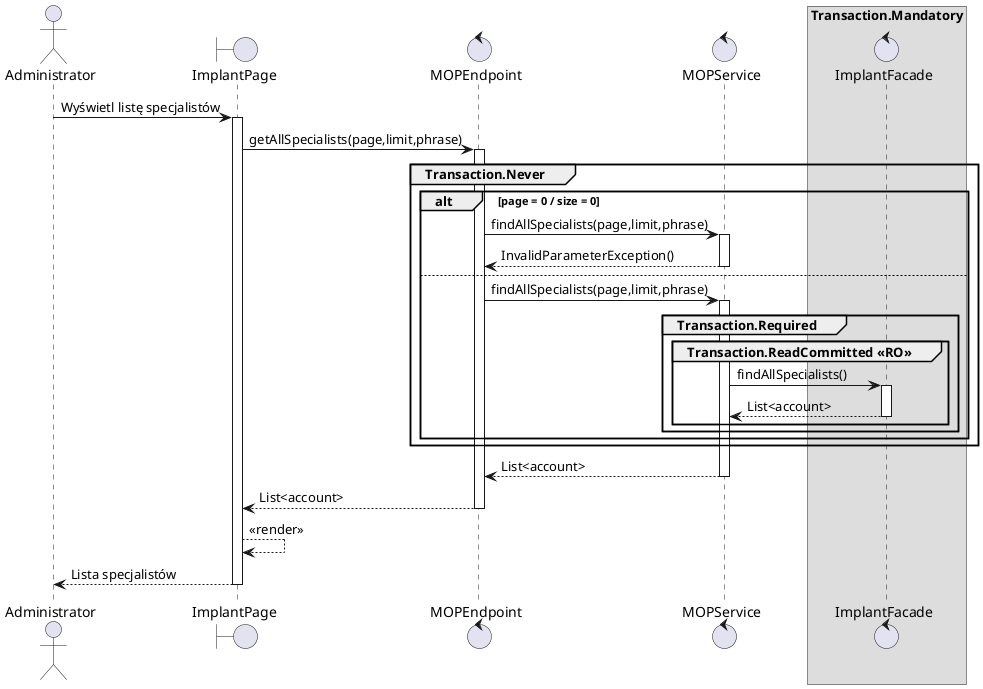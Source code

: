 @startuml MOP.6 przeglądaj listę specjalistów

actor Administrator as client
boundary ImplantPage as gui
control MOPEndpoint as controller
control MOPService as service
control ImplantFacade as facade

skinparam backgroundcolor transparent
box Transaction.Mandatory 
    participant facade
end box

client -> gui ++ : Wyświetl listę specjalistów
gui -> controller ++ :  getAllSpecialists(page,limit,phrase)
group Transaction.Never
    alt page = 0 / size = 0 
    controller -> service ++ : findAllSpecialists(page,limit,phrase)
    return InvalidParameterException()
    else
    controller -> service ++ : findAllSpecialists(page,limit,phrase)
    group Transaction.Required
        group Transaction.ReadCommitted <<RO>>
            service -> facade ++ : findAllSpecialists()
            return List<account>
        end
    end
    end
end
return List<account>
return List<account>
gui --> gui : <<render>>
return Lista specjalistów
